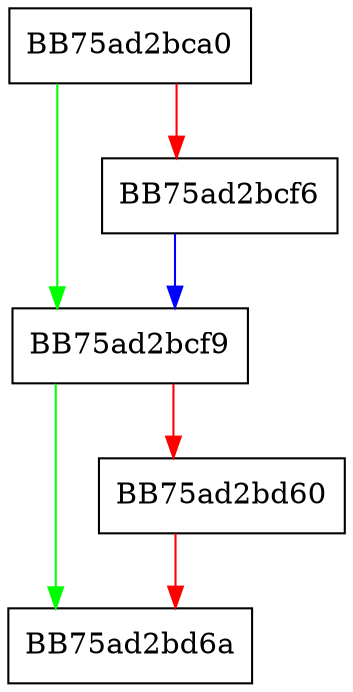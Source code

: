 digraph Load {
  node [shape="box"];
  graph [splines=ortho];
  BB75ad2bca0 -> BB75ad2bcf9 [color="green"];
  BB75ad2bca0 -> BB75ad2bcf6 [color="red"];
  BB75ad2bcf6 -> BB75ad2bcf9 [color="blue"];
  BB75ad2bcf9 -> BB75ad2bd6a [color="green"];
  BB75ad2bcf9 -> BB75ad2bd60 [color="red"];
  BB75ad2bd60 -> BB75ad2bd6a [color="red"];
}